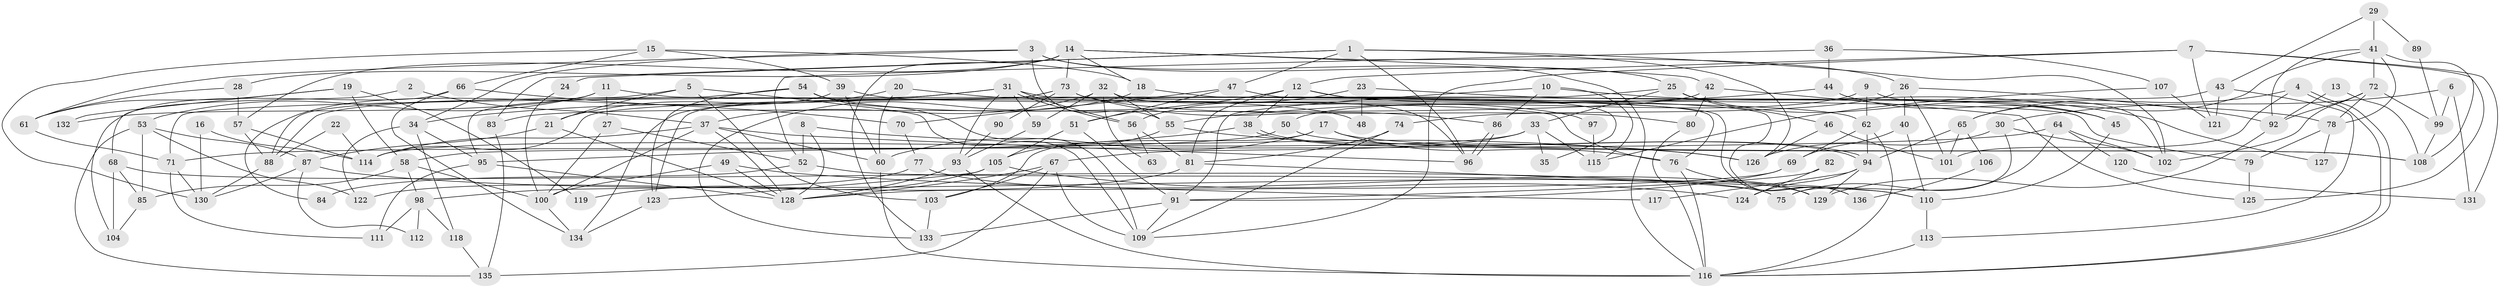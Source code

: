 // coarse degree distribution, {9: 0.021739130434782608, 4: 0.17391304347826086, 8: 0.07608695652173914, 3: 0.1956521739130435, 5: 0.18478260869565216, 6: 0.07608695652173914, 2: 0.13043478260869565, 7: 0.11956521739130435, 13: 0.010869565217391304, 11: 0.010869565217391304}
// Generated by graph-tools (version 1.1) at 2025/41/03/06/25 10:41:55]
// undirected, 136 vertices, 272 edges
graph export_dot {
graph [start="1"]
  node [color=gray90,style=filled];
  1;
  2;
  3;
  4;
  5;
  6;
  7;
  8;
  9;
  10;
  11;
  12;
  13;
  14;
  15;
  16;
  17;
  18;
  19;
  20;
  21;
  22;
  23;
  24;
  25;
  26;
  27;
  28;
  29;
  30;
  31;
  32;
  33;
  34;
  35;
  36;
  37;
  38;
  39;
  40;
  41;
  42;
  43;
  44;
  45;
  46;
  47;
  48;
  49;
  50;
  51;
  52;
  53;
  54;
  55;
  56;
  57;
  58;
  59;
  60;
  61;
  62;
  63;
  64;
  65;
  66;
  67;
  68;
  69;
  70;
  71;
  72;
  73;
  74;
  75;
  76;
  77;
  78;
  79;
  80;
  81;
  82;
  83;
  84;
  85;
  86;
  87;
  88;
  89;
  90;
  91;
  92;
  93;
  94;
  95;
  96;
  97;
  98;
  99;
  100;
  101;
  102;
  103;
  104;
  105;
  106;
  107;
  108;
  109;
  110;
  111;
  112;
  113;
  114;
  115;
  116;
  117;
  118;
  119;
  120;
  121;
  122;
  123;
  124;
  125;
  126;
  127;
  128;
  129;
  130;
  131;
  132;
  133;
  134;
  135;
  136;
  1 -- 96;
  1 -- 102;
  1 -- 24;
  1 -- 47;
  1 -- 83;
  1 -- 126;
  2 -- 37;
  2 -- 68;
  3 -- 25;
  3 -- 55;
  3 -- 34;
  3 -- 61;
  3 -- 116;
  4 -- 116;
  4 -- 116;
  4 -- 65;
  4 -- 101;
  5 -- 88;
  5 -- 21;
  5 -- 103;
  5 -- 109;
  6 -- 99;
  6 -- 30;
  6 -- 131;
  7 -- 12;
  7 -- 109;
  7 -- 121;
  7 -- 125;
  7 -- 131;
  8 -- 126;
  8 -- 128;
  8 -- 52;
  9 -- 62;
  9 -- 102;
  9 -- 50;
  10 -- 91;
  10 -- 86;
  10 -- 115;
  10 -- 127;
  11 -- 76;
  11 -- 27;
  11 -- 53;
  11 -- 132;
  12 -- 45;
  12 -- 81;
  12 -- 35;
  12 -- 38;
  12 -- 51;
  13 -- 92;
  13 -- 108;
  14 -- 28;
  14 -- 73;
  14 -- 18;
  14 -- 26;
  14 -- 42;
  14 -- 57;
  14 -- 133;
  15 -- 66;
  15 -- 18;
  15 -- 39;
  15 -- 130;
  16 -- 114;
  16 -- 130;
  17 -- 103;
  17 -- 76;
  17 -- 60;
  17 -- 108;
  18 -- 133;
  18 -- 136;
  19 -- 58;
  19 -- 61;
  19 -- 119;
  19 -- 132;
  20 -- 21;
  20 -- 60;
  20 -- 48;
  21 -- 87;
  21 -- 128;
  22 -- 114;
  22 -- 88;
  23 -- 56;
  23 -- 78;
  23 -- 48;
  24 -- 100;
  25 -- 33;
  25 -- 46;
  25 -- 45;
  25 -- 71;
  26 -- 40;
  26 -- 74;
  26 -- 92;
  26 -- 101;
  27 -- 100;
  27 -- 52;
  28 -- 57;
  28 -- 61;
  29 -- 41;
  29 -- 43;
  29 -- 89;
  30 -- 126;
  30 -- 75;
  30 -- 102;
  31 -- 56;
  31 -- 56;
  31 -- 34;
  31 -- 59;
  31 -- 79;
  31 -- 88;
  31 -- 93;
  32 -- 59;
  32 -- 37;
  32 -- 55;
  32 -- 63;
  32 -- 76;
  32 -- 96;
  33 -- 115;
  33 -- 67;
  33 -- 35;
  33 -- 114;
  34 -- 95;
  34 -- 118;
  34 -- 122;
  36 -- 44;
  36 -- 52;
  36 -- 107;
  37 -- 60;
  37 -- 96;
  37 -- 100;
  37 -- 114;
  37 -- 128;
  38 -- 94;
  38 -- 94;
  38 -- 95;
  39 -- 60;
  39 -- 62;
  39 -- 84;
  40 -- 69;
  40 -- 110;
  41 -- 65;
  41 -- 92;
  41 -- 72;
  41 -- 78;
  41 -- 108;
  42 -- 125;
  42 -- 80;
  42 -- 83;
  43 -- 114;
  43 -- 113;
  43 -- 121;
  44 -- 55;
  44 -- 45;
  45 -- 110;
  46 -- 126;
  46 -- 101;
  47 -- 51;
  47 -- 70;
  47 -- 136;
  49 -- 128;
  49 -- 100;
  49 -- 117;
  50 -- 108;
  50 -- 58;
  51 -- 91;
  51 -- 105;
  52 -- 75;
  52 -- 84;
  53 -- 135;
  53 -- 85;
  53 -- 87;
  53 -- 122;
  54 -- 109;
  54 -- 95;
  54 -- 97;
  54 -- 123;
  55 -- 105;
  55 -- 126;
  56 -- 81;
  56 -- 63;
  57 -- 114;
  57 -- 88;
  58 -- 98;
  58 -- 85;
  58 -- 100;
  59 -- 93;
  60 -- 116;
  61 -- 71;
  62 -- 116;
  62 -- 69;
  62 -- 94;
  64 -- 71;
  64 -- 102;
  64 -- 75;
  64 -- 120;
  65 -- 94;
  65 -- 101;
  65 -- 106;
  66 -- 70;
  66 -- 134;
  66 -- 104;
  67 -- 128;
  67 -- 109;
  67 -- 103;
  67 -- 135;
  68 -- 104;
  68 -- 85;
  68 -- 75;
  69 -- 128;
  69 -- 91;
  70 -- 77;
  71 -- 130;
  71 -- 111;
  72 -- 92;
  72 -- 78;
  72 -- 99;
  72 -- 102;
  73 -- 123;
  73 -- 80;
  73 -- 86;
  73 -- 90;
  73 -- 134;
  74 -- 109;
  74 -- 81;
  76 -- 116;
  76 -- 129;
  77 -- 98;
  77 -- 129;
  78 -- 79;
  78 -- 127;
  79 -- 125;
  80 -- 116;
  81 -- 122;
  81 -- 110;
  82 -- 91;
  82 -- 124;
  83 -- 135;
  85 -- 104;
  86 -- 96;
  86 -- 96;
  87 -- 130;
  87 -- 110;
  87 -- 112;
  88 -- 130;
  89 -- 99;
  90 -- 93;
  91 -- 133;
  91 -- 109;
  92 -- 129;
  93 -- 116;
  93 -- 128;
  94 -- 117;
  94 -- 124;
  94 -- 129;
  95 -- 128;
  95 -- 111;
  97 -- 115;
  98 -- 118;
  98 -- 111;
  98 -- 112;
  99 -- 108;
  100 -- 134;
  103 -- 133;
  105 -- 123;
  105 -- 119;
  105 -- 124;
  106 -- 136;
  107 -- 121;
  107 -- 115;
  110 -- 113;
  113 -- 116;
  118 -- 135;
  120 -- 131;
  123 -- 134;
}
